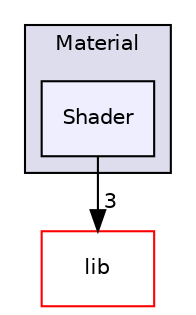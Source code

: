 digraph "includes/GraphicsEngine/Object/Material/Shader" {
  compound=true
  node [ fontsize="10", fontname="Helvetica"];
  edge [ labelfontsize="10", labelfontname="Helvetica"];
  subgraph clusterdir_390edd8708c9f7fed1216d95762400bd {
    graph [ bgcolor="#ddddee", pencolor="black", label="Material" fontname="Helvetica", fontsize="10", URL="dir_390edd8708c9f7fed1216d95762400bd.html"]
  dir_9b401340ea5a3f7378b6c86ecac112bf [shape=box, label="Shader", style="filled", fillcolor="#eeeeff", pencolor="black", URL="dir_9b401340ea5a3f7378b6c86ecac112bf.html"];
  }
  dir_97aefd0d527b934f1d99a682da8fe6a9 [shape=box label="lib" fillcolor="white" style="filled" color="red" URL="dir_97aefd0d527b934f1d99a682da8fe6a9.html"];
  dir_9b401340ea5a3f7378b6c86ecac112bf->dir_97aefd0d527b934f1d99a682da8fe6a9 [headlabel="3", labeldistance=1.5 headhref="dir_000005_000007.html"];
}
